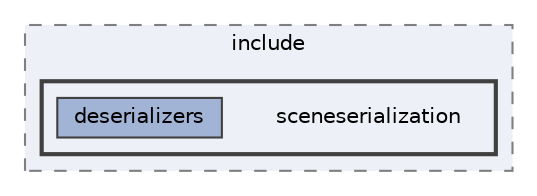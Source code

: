 digraph "D:/Github/Meteor2D/Meteor2D/Engine/include/sceneserialization"
{
 // LATEX_PDF_SIZE
  bgcolor="transparent";
  edge [fontname=Helvetica,fontsize=10,labelfontname=Helvetica,labelfontsize=10];
  node [fontname=Helvetica,fontsize=10,shape=box,height=0.2,width=0.4];
  compound=true
  subgraph clusterdir_20fad6d70e542fc50c9bc43fa9256bb5 {
    graph [ bgcolor="#edf0f7", pencolor="grey50", label="include", fontname=Helvetica,fontsize=10 style="filled,dashed", URL="dir_20fad6d70e542fc50c9bc43fa9256bb5.html",tooltip=""]
  subgraph clusterdir_53aed86aaf902cc14206187e8cc1693d {
    graph [ bgcolor="#edf0f7", pencolor="grey25", label="", fontname=Helvetica,fontsize=10 style="filled,bold", URL="dir_53aed86aaf902cc14206187e8cc1693d.html",tooltip=""]
    dir_53aed86aaf902cc14206187e8cc1693d [shape=plaintext, label="sceneserialization"];
  dir_fb143bcb68d60364d0ea73edac136b9f [label="deserializers", fillcolor="#a2b4d6", color="grey25", style="filled", URL="dir_fb143bcb68d60364d0ea73edac136b9f.html",tooltip=""];
  }
  }
}
